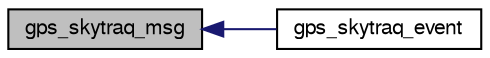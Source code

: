 digraph "gps_skytraq_msg"
{
  edge [fontname="FreeSans",fontsize="10",labelfontname="FreeSans",labelfontsize="10"];
  node [fontname="FreeSans",fontsize="10",shape=record];
  rankdir="LR";
  Node1 [label="gps_skytraq_msg",height=0.2,width=0.4,color="black", fillcolor="grey75", style="filled", fontcolor="black"];
  Node1 -> Node2 [dir="back",color="midnightblue",fontsize="10",style="solid",fontname="FreeSans"];
  Node2 [label="gps_skytraq_event",height=0.2,width=0.4,color="black", fillcolor="white", style="filled",URL="$gps__skytraq_8h.html#a7b24ce985ade2631c7aa2ac72d643a43"];
}
